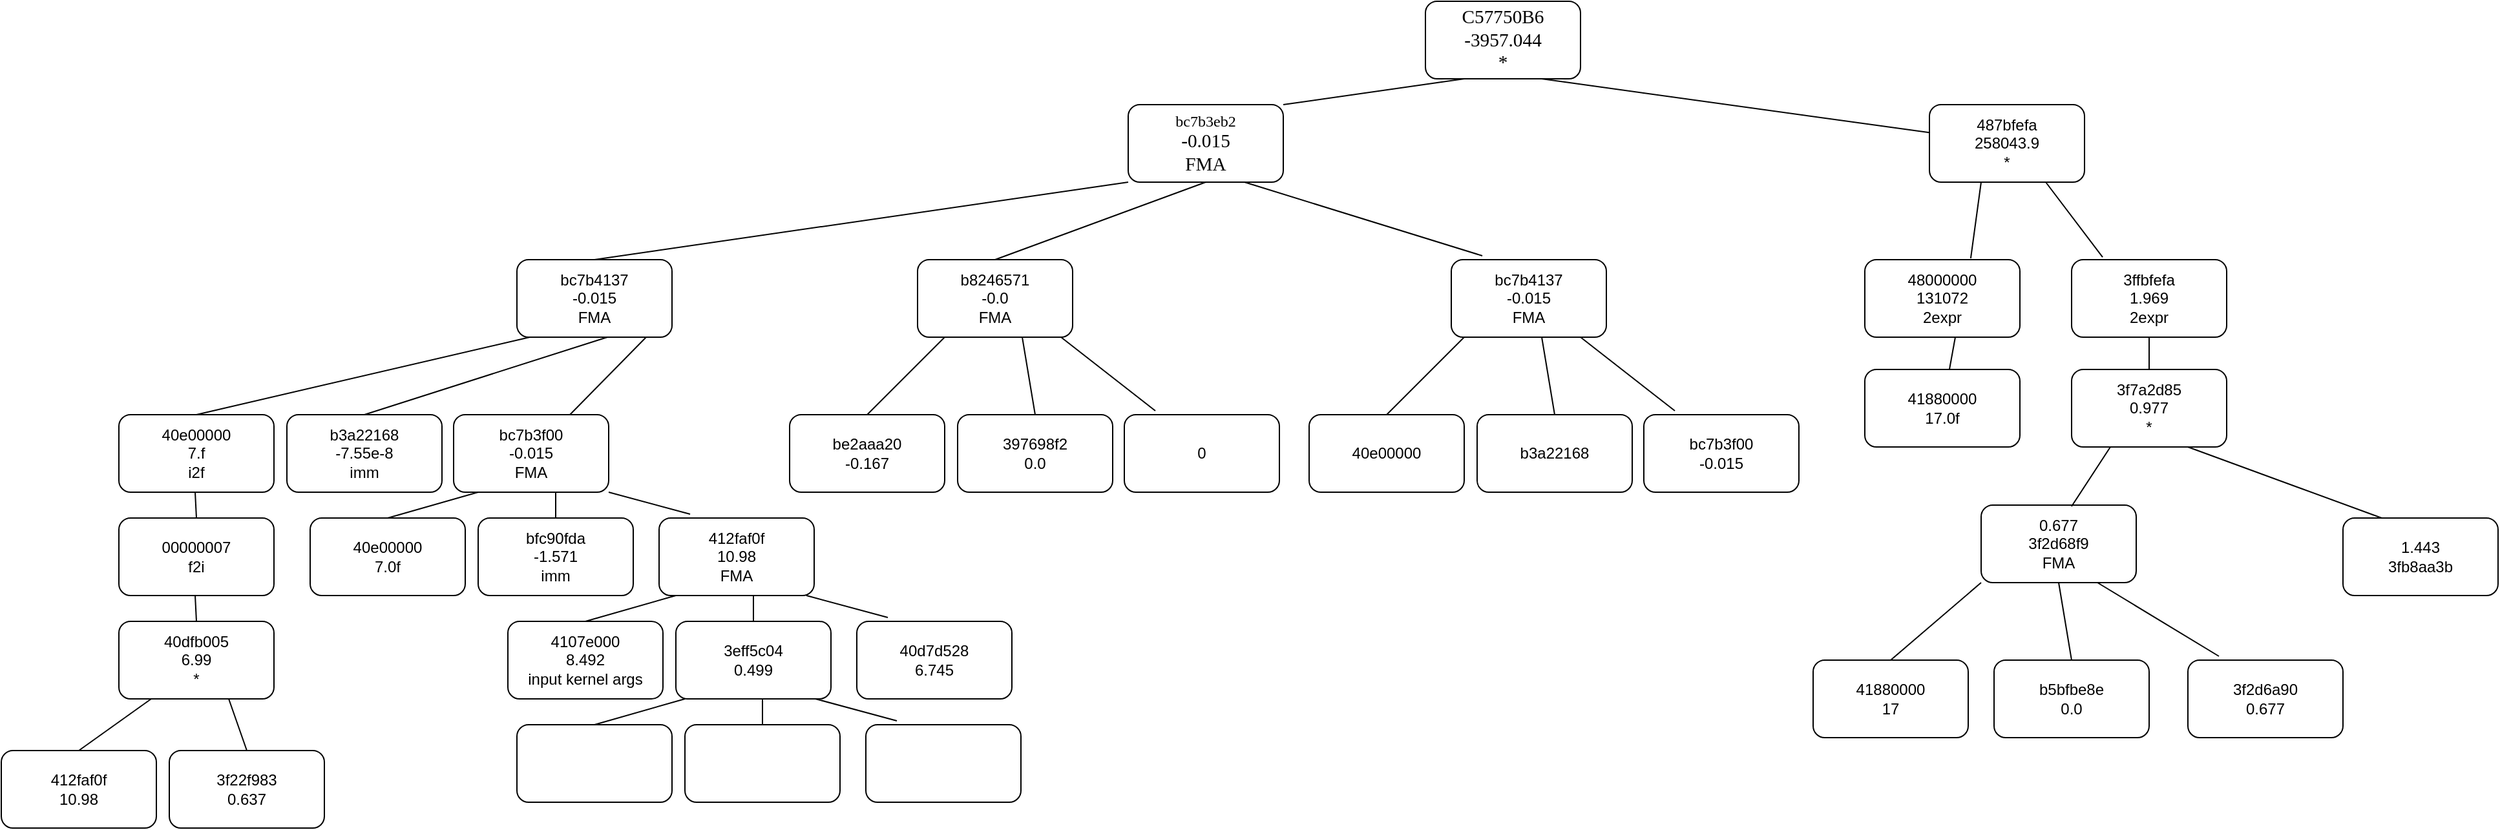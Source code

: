 <mxfile version="21.6.9" type="github">
  <diagram name="Page-1" id="10a91c8b-09ff-31b1-d368-03940ed4cc9e">
    <mxGraphModel dx="2332" dy="1108" grid="1" gridSize="10" guides="1" tooltips="1" connect="1" arrows="1" fold="1" page="1" pageScale="1" pageWidth="1100" pageHeight="850" background="none" math="0" shadow="0">
      <root>
        <mxCell id="0" />
        <mxCell id="1" parent="0" />
        <mxCell id="LB3D_sXBzz_esPVVZlD0-2" value="&lt;p style=&quot;margin:0in;font-family:Calibri;font-size:11.0pt&quot;&gt;C57750B6&lt;/p&gt;&lt;p style=&quot;margin:0in;font-family:Calibri;font-size:11.0pt&quot;&gt;-3957.044&lt;/p&gt;&lt;p lang=&quot;en-US&quot; style=&quot;margin:0in;font-family:Calibri;font-size:11.0pt&quot;&gt;*&lt;/p&gt;" style="rounded=1;whiteSpace=wrap;html=1;" vertex="1" parent="1">
          <mxGeometry x="560" y="140" width="120" height="60" as="geometry" />
        </mxCell>
        <mxCell id="LB3D_sXBzz_esPVVZlD0-3" value="&lt;p style=&quot;margin: 0in;&quot;&gt;&lt;font face=&quot;Calibri&quot;&gt;bc7b3eb2&lt;/font&gt;&lt;/p&gt;&lt;p style=&quot;margin: 0in;&quot;&gt;&lt;font face=&quot;Calibri&quot;&gt;&lt;span style=&quot;font-size: 14.667px;&quot;&gt;-0.015&lt;/span&gt;&lt;/font&gt;&lt;/p&gt;&lt;p style=&quot;margin: 0in;&quot;&gt;&lt;font face=&quot;Calibri&quot;&gt;&lt;span style=&quot;font-size: 14.667px;&quot;&gt;FMA&lt;/span&gt;&lt;/font&gt;&lt;/p&gt;" style="rounded=1;whiteSpace=wrap;html=1;" vertex="1" parent="1">
          <mxGeometry x="330" y="220" width="120" height="60" as="geometry" />
        </mxCell>
        <mxCell id="LB3D_sXBzz_esPVVZlD0-4" value="&lt;div&gt;487bfefa&lt;/div&gt;&lt;div&gt;258043.9&lt;/div&gt;&lt;div&gt;*&lt;/div&gt;" style="rounded=1;whiteSpace=wrap;html=1;" vertex="1" parent="1">
          <mxGeometry x="950" y="220" width="120" height="60" as="geometry" />
        </mxCell>
        <mxCell id="LB3D_sXBzz_esPVVZlD0-7" value="&lt;div&gt;bc7b4137&lt;/div&gt;&lt;div&gt;-0.015&lt;/div&gt;&lt;div&gt;FMA&lt;/div&gt;" style="rounded=1;whiteSpace=wrap;html=1;" vertex="1" parent="1">
          <mxGeometry x="-143" y="340" width="120" height="60" as="geometry" />
        </mxCell>
        <mxCell id="LB3D_sXBzz_esPVVZlD0-10" value="" style="endArrow=none;html=1;rounded=0;exitX=1;exitY=0;exitDx=0;exitDy=0;entryX=0.25;entryY=1;entryDx=0;entryDy=0;" edge="1" parent="1" source="LB3D_sXBzz_esPVVZlD0-3" target="LB3D_sXBzz_esPVVZlD0-2">
          <mxGeometry width="50" height="50" relative="1" as="geometry">
            <mxPoint x="450" y="250" as="sourcePoint" />
            <mxPoint x="500" y="200" as="targetPoint" />
          </mxGeometry>
        </mxCell>
        <mxCell id="LB3D_sXBzz_esPVVZlD0-11" value="" style="endArrow=none;html=1;rounded=0;entryX=0.75;entryY=1;entryDx=0;entryDy=0;" edge="1" parent="1" source="LB3D_sXBzz_esPVVZlD0-4" target="LB3D_sXBzz_esPVVZlD0-2">
          <mxGeometry width="50" height="50" relative="1" as="geometry">
            <mxPoint x="490" y="250" as="sourcePoint" />
            <mxPoint x="540" y="200" as="targetPoint" />
          </mxGeometry>
        </mxCell>
        <mxCell id="LB3D_sXBzz_esPVVZlD0-12" value="&lt;div&gt;bc7b4137&lt;/div&gt;&lt;div&gt;-0.015&lt;/div&gt;&lt;div&gt;FMA&lt;/div&gt;" style="rounded=1;whiteSpace=wrap;html=1;" vertex="1" parent="1">
          <mxGeometry x="580" y="340" width="120" height="60" as="geometry" />
        </mxCell>
        <mxCell id="LB3D_sXBzz_esPVVZlD0-13" value="&lt;div&gt;b8246571&lt;/div&gt;&lt;div&gt;-0.0&lt;/div&gt;&lt;div&gt;FMA&lt;/div&gt;" style="rounded=1;whiteSpace=wrap;html=1;" vertex="1" parent="1">
          <mxGeometry x="167" y="340" width="120" height="60" as="geometry" />
        </mxCell>
        <mxCell id="LB3D_sXBzz_esPVVZlD0-14" value="" style="endArrow=none;html=1;rounded=0;exitX=0.5;exitY=0;exitDx=0;exitDy=0;" edge="1" parent="1" source="LB3D_sXBzz_esPVVZlD0-7">
          <mxGeometry width="50" height="50" relative="1" as="geometry">
            <mxPoint x="280" y="300" as="sourcePoint" />
            <mxPoint x="330" y="280" as="targetPoint" />
          </mxGeometry>
        </mxCell>
        <mxCell id="LB3D_sXBzz_esPVVZlD0-15" value="" style="endArrow=none;html=1;rounded=0;exitX=0.5;exitY=0;exitDx=0;exitDy=0;entryX=0.5;entryY=1;entryDx=0;entryDy=0;" edge="1" parent="1" source="LB3D_sXBzz_esPVVZlD0-13" target="LB3D_sXBzz_esPVVZlD0-3">
          <mxGeometry width="50" height="50" relative="1" as="geometry">
            <mxPoint x="470" y="240" as="sourcePoint" />
            <mxPoint x="520" y="220" as="targetPoint" />
          </mxGeometry>
        </mxCell>
        <mxCell id="LB3D_sXBzz_esPVVZlD0-16" value="" style="endArrow=none;html=1;rounded=0;exitX=0.2;exitY=-0.05;exitDx=0;exitDy=0;entryX=0.75;entryY=1;entryDx=0;entryDy=0;exitPerimeter=0;" edge="1" parent="1" source="LB3D_sXBzz_esPVVZlD0-12" target="LB3D_sXBzz_esPVVZlD0-3">
          <mxGeometry width="50" height="50" relative="1" as="geometry">
            <mxPoint x="410" y="350" as="sourcePoint" />
            <mxPoint x="400" y="290" as="targetPoint" />
          </mxGeometry>
        </mxCell>
        <mxCell id="LB3D_sXBzz_esPVVZlD0-17" value="&lt;div&gt;48000000&lt;/div&gt;&lt;div&gt;131072&lt;/div&gt;&lt;div&gt;2expr&lt;/div&gt;" style="rounded=1;whiteSpace=wrap;html=1;" vertex="1" parent="1">
          <mxGeometry x="900" y="340" width="120" height="60" as="geometry" />
        </mxCell>
        <mxCell id="LB3D_sXBzz_esPVVZlD0-18" value="&lt;div&gt;3ffbfefa&lt;/div&gt;&lt;div&gt;1.969&lt;/div&gt;&lt;div&gt;2expr&lt;/div&gt;" style="rounded=1;whiteSpace=wrap;html=1;" vertex="1" parent="1">
          <mxGeometry x="1060" y="340" width="120" height="60" as="geometry" />
        </mxCell>
        <mxCell id="LB3D_sXBzz_esPVVZlD0-19" value="" style="endArrow=none;html=1;rounded=0;exitX=0.683;exitY=-0.017;exitDx=0;exitDy=0;exitPerimeter=0;" edge="1" parent="1" source="LB3D_sXBzz_esPVVZlD0-17">
          <mxGeometry width="50" height="50" relative="1" as="geometry">
            <mxPoint x="940" y="330" as="sourcePoint" />
            <mxPoint x="990" y="280" as="targetPoint" />
          </mxGeometry>
        </mxCell>
        <mxCell id="LB3D_sXBzz_esPVVZlD0-20" value="" style="endArrow=none;html=1;rounded=0;exitX=0.2;exitY=-0.033;exitDx=0;exitDy=0;exitPerimeter=0;entryX=0.75;entryY=1;entryDx=0;entryDy=0;" edge="1" parent="1" source="LB3D_sXBzz_esPVVZlD0-18" target="LB3D_sXBzz_esPVVZlD0-4">
          <mxGeometry width="50" height="50" relative="1" as="geometry">
            <mxPoint x="992" y="349" as="sourcePoint" />
            <mxPoint x="1000" y="290" as="targetPoint" />
          </mxGeometry>
        </mxCell>
        <mxCell id="LB3D_sXBzz_esPVVZlD0-21" value="&lt;div&gt;41880000&lt;/div&gt;&lt;div&gt;17.0f&lt;/div&gt;" style="rounded=1;whiteSpace=wrap;html=1;" vertex="1" parent="1">
          <mxGeometry x="900" y="425" width="120" height="60" as="geometry" />
        </mxCell>
        <mxCell id="LB3D_sXBzz_esPVVZlD0-22" value="3f7a2d85&lt;br&gt;0.977&lt;br&gt;*" style="rounded=1;whiteSpace=wrap;html=1;" vertex="1" parent="1">
          <mxGeometry x="1060" y="425" width="120" height="60" as="geometry" />
        </mxCell>
        <mxCell id="LB3D_sXBzz_esPVVZlD0-23" value="" style="endArrow=none;html=1;rounded=0;" edge="1" parent="1" source="LB3D_sXBzz_esPVVZlD0-21">
          <mxGeometry width="50" height="50" relative="1" as="geometry">
            <mxPoint x="920" y="450" as="sourcePoint" />
            <mxPoint x="970" y="400" as="targetPoint" />
          </mxGeometry>
        </mxCell>
        <mxCell id="LB3D_sXBzz_esPVVZlD0-24" value="" style="endArrow=none;html=1;rounded=0;entryX=0.5;entryY=1;entryDx=0;entryDy=0;exitX=0.5;exitY=0;exitDx=0;exitDy=0;" edge="1" parent="1" source="LB3D_sXBzz_esPVVZlD0-22" target="LB3D_sXBzz_esPVVZlD0-18">
          <mxGeometry width="50" height="50" relative="1" as="geometry">
            <mxPoint x="975" y="435" as="sourcePoint" />
            <mxPoint x="980" y="410" as="targetPoint" />
          </mxGeometry>
        </mxCell>
        <mxCell id="LB3D_sXBzz_esPVVZlD0-25" value="&lt;div&gt;0.677&lt;/div&gt;&lt;div&gt;3f2d68f9&lt;/div&gt;&lt;div&gt;FMA&lt;/div&gt;" style="rounded=1;whiteSpace=wrap;html=1;" vertex="1" parent="1">
          <mxGeometry x="990" y="530" width="120" height="60" as="geometry" />
        </mxCell>
        <mxCell id="LB3D_sXBzz_esPVVZlD0-26" value="&lt;div&gt;1.443&lt;/div&gt;&lt;div&gt;3fb8aa3b&lt;/div&gt;" style="rounded=1;whiteSpace=wrap;html=1;" vertex="1" parent="1">
          <mxGeometry x="1270" y="540" width="120" height="60" as="geometry" />
        </mxCell>
        <mxCell id="LB3D_sXBzz_esPVVZlD0-27" value="" style="endArrow=none;html=1;rounded=0;entryX=0.25;entryY=1;entryDx=0;entryDy=0;exitX=0.583;exitY=0.017;exitDx=0;exitDy=0;exitPerimeter=0;" edge="1" parent="1" source="LB3D_sXBzz_esPVVZlD0-25" target="LB3D_sXBzz_esPVVZlD0-22">
          <mxGeometry width="50" height="50" relative="1" as="geometry">
            <mxPoint x="1040" y="540" as="sourcePoint" />
            <mxPoint x="1090" y="490" as="targetPoint" />
          </mxGeometry>
        </mxCell>
        <mxCell id="LB3D_sXBzz_esPVVZlD0-28" value="" style="endArrow=none;html=1;rounded=0;entryX=0.75;entryY=1;entryDx=0;entryDy=0;exitX=0.25;exitY=0;exitDx=0;exitDy=0;" edge="1" parent="1" source="LB3D_sXBzz_esPVVZlD0-26" target="LB3D_sXBzz_esPVVZlD0-22">
          <mxGeometry width="50" height="50" relative="1" as="geometry">
            <mxPoint x="1070" y="541" as="sourcePoint" />
            <mxPoint x="1100" y="495" as="targetPoint" />
          </mxGeometry>
        </mxCell>
        <mxCell id="LB3D_sXBzz_esPVVZlD0-29" value="41880000&lt;br&gt;17" style="rounded=1;whiteSpace=wrap;html=1;" vertex="1" parent="1">
          <mxGeometry x="860" y="650" width="120" height="60" as="geometry" />
        </mxCell>
        <mxCell id="LB3D_sXBzz_esPVVZlD0-30" value="3f2d6a90&lt;br&gt;0.677" style="rounded=1;whiteSpace=wrap;html=1;" vertex="1" parent="1">
          <mxGeometry x="1150" y="650" width="120" height="60" as="geometry" />
        </mxCell>
        <mxCell id="LB3D_sXBzz_esPVVZlD0-31" value="b5bfbe8e&lt;br&gt;0.0" style="rounded=1;whiteSpace=wrap;html=1;" vertex="1" parent="1">
          <mxGeometry x="1000" y="650" width="120" height="60" as="geometry" />
        </mxCell>
        <mxCell id="LB3D_sXBzz_esPVVZlD0-32" value="" style="endArrow=none;html=1;rounded=0;exitX=0.5;exitY=0;exitDx=0;exitDy=0;" edge="1" parent="1" source="LB3D_sXBzz_esPVVZlD0-29">
          <mxGeometry width="50" height="50" relative="1" as="geometry">
            <mxPoint x="940" y="610" as="sourcePoint" />
            <mxPoint x="990" y="590" as="targetPoint" />
          </mxGeometry>
        </mxCell>
        <mxCell id="LB3D_sXBzz_esPVVZlD0-33" value="" style="endArrow=none;html=1;rounded=0;exitX=0.5;exitY=0;exitDx=0;exitDy=0;entryX=0.5;entryY=1;entryDx=0;entryDy=0;" edge="1" parent="1" source="LB3D_sXBzz_esPVVZlD0-31">
          <mxGeometry width="50" height="50" relative="1" as="geometry">
            <mxPoint x="1130" y="550" as="sourcePoint" />
            <mxPoint x="1050" y="590" as="targetPoint" />
          </mxGeometry>
        </mxCell>
        <mxCell id="LB3D_sXBzz_esPVVZlD0-34" value="" style="endArrow=none;html=1;rounded=0;exitX=0.2;exitY=-0.05;exitDx=0;exitDy=0;entryX=0.75;entryY=1;entryDx=0;entryDy=0;exitPerimeter=0;" edge="1" parent="1" source="LB3D_sXBzz_esPVVZlD0-30">
          <mxGeometry width="50" height="50" relative="1" as="geometry">
            <mxPoint x="1070" y="660" as="sourcePoint" />
            <mxPoint x="1080" y="590" as="targetPoint" />
          </mxGeometry>
        </mxCell>
        <mxCell id="LB3D_sXBzz_esPVVZlD0-35" value="40e00000&lt;br&gt;7.f&lt;br&gt;i2f" style="rounded=1;whiteSpace=wrap;html=1;" vertex="1" parent="1">
          <mxGeometry x="-451" y="460" width="120" height="60" as="geometry" />
        </mxCell>
        <mxCell id="LB3D_sXBzz_esPVVZlD0-36" value="bc7b3f00&lt;br&gt;-0.015&lt;br&gt;FMA" style="rounded=1;whiteSpace=wrap;html=1;" vertex="1" parent="1">
          <mxGeometry x="-192" y="460" width="120" height="60" as="geometry" />
        </mxCell>
        <mxCell id="LB3D_sXBzz_esPVVZlD0-37" value="b3a22168&lt;br&gt;-7.55e-8&lt;br&gt;imm" style="rounded=1;whiteSpace=wrap;html=1;" vertex="1" parent="1">
          <mxGeometry x="-321" y="460" width="120" height="60" as="geometry" />
        </mxCell>
        <mxCell id="LB3D_sXBzz_esPVVZlD0-38" value="" style="endArrow=none;html=1;rounded=0;exitX=0.5;exitY=0;exitDx=0;exitDy=0;" edge="1" parent="1" source="LB3D_sXBzz_esPVVZlD0-35">
          <mxGeometry width="50" height="50" relative="1" as="geometry">
            <mxPoint x="-183" y="420" as="sourcePoint" />
            <mxPoint x="-133" y="400" as="targetPoint" />
          </mxGeometry>
        </mxCell>
        <mxCell id="LB3D_sXBzz_esPVVZlD0-39" value="" style="endArrow=none;html=1;rounded=0;exitX=0.5;exitY=0;exitDx=0;exitDy=0;entryX=0.5;entryY=1;entryDx=0;entryDy=0;" edge="1" parent="1" source="LB3D_sXBzz_esPVVZlD0-37">
          <mxGeometry width="50" height="50" relative="1" as="geometry">
            <mxPoint x="7" y="360" as="sourcePoint" />
            <mxPoint x="-73" y="400" as="targetPoint" />
          </mxGeometry>
        </mxCell>
        <mxCell id="LB3D_sXBzz_esPVVZlD0-40" value="" style="endArrow=none;html=1;rounded=0;exitX=0.75;exitY=0;exitDx=0;exitDy=0;entryX=0.75;entryY=1;entryDx=0;entryDy=0;" edge="1" parent="1" source="LB3D_sXBzz_esPVVZlD0-36">
          <mxGeometry width="50" height="50" relative="1" as="geometry">
            <mxPoint x="-53" y="470" as="sourcePoint" />
            <mxPoint x="-43" y="400" as="targetPoint" />
          </mxGeometry>
        </mxCell>
        <mxCell id="LB3D_sXBzz_esPVVZlD0-41" value="be2aaa20&lt;br&gt;-0.167" style="rounded=1;whiteSpace=wrap;html=1;" vertex="1" parent="1">
          <mxGeometry x="68" y="460" width="120" height="60" as="geometry" />
        </mxCell>
        <mxCell id="LB3D_sXBzz_esPVVZlD0-42" value="0" style="rounded=1;whiteSpace=wrap;html=1;" vertex="1" parent="1">
          <mxGeometry x="327" y="460" width="120" height="60" as="geometry" />
        </mxCell>
        <mxCell id="LB3D_sXBzz_esPVVZlD0-43" value="397698f2&lt;br&gt;0.0" style="rounded=1;whiteSpace=wrap;html=1;" vertex="1" parent="1">
          <mxGeometry x="198" y="460" width="120" height="60" as="geometry" />
        </mxCell>
        <mxCell id="LB3D_sXBzz_esPVVZlD0-44" value="" style="endArrow=none;html=1;rounded=0;exitX=0.5;exitY=0;exitDx=0;exitDy=0;" edge="1" parent="1" source="LB3D_sXBzz_esPVVZlD0-41">
          <mxGeometry width="50" height="50" relative="1" as="geometry">
            <mxPoint x="138" y="420" as="sourcePoint" />
            <mxPoint x="188" y="400" as="targetPoint" />
          </mxGeometry>
        </mxCell>
        <mxCell id="LB3D_sXBzz_esPVVZlD0-45" value="" style="endArrow=none;html=1;rounded=0;exitX=0.5;exitY=0;exitDx=0;exitDy=0;entryX=0.5;entryY=1;entryDx=0;entryDy=0;" edge="1" parent="1" source="LB3D_sXBzz_esPVVZlD0-43">
          <mxGeometry width="50" height="50" relative="1" as="geometry">
            <mxPoint x="328" y="360" as="sourcePoint" />
            <mxPoint x="248" y="400" as="targetPoint" />
          </mxGeometry>
        </mxCell>
        <mxCell id="LB3D_sXBzz_esPVVZlD0-46" value="" style="endArrow=none;html=1;rounded=0;exitX=0.2;exitY=-0.05;exitDx=0;exitDy=0;entryX=0.75;entryY=1;entryDx=0;entryDy=0;exitPerimeter=0;" edge="1" parent="1" source="LB3D_sXBzz_esPVVZlD0-42">
          <mxGeometry width="50" height="50" relative="1" as="geometry">
            <mxPoint x="268" y="470" as="sourcePoint" />
            <mxPoint x="278" y="400" as="targetPoint" />
          </mxGeometry>
        </mxCell>
        <mxCell id="LB3D_sXBzz_esPVVZlD0-47" value="40e00000" style="rounded=1;whiteSpace=wrap;html=1;" vertex="1" parent="1">
          <mxGeometry x="470" y="460" width="120" height="60" as="geometry" />
        </mxCell>
        <mxCell id="LB3D_sXBzz_esPVVZlD0-48" value="bc7b3f00&lt;br&gt;-0.015" style="rounded=1;whiteSpace=wrap;html=1;" vertex="1" parent="1">
          <mxGeometry x="729" y="460" width="120" height="60" as="geometry" />
        </mxCell>
        <mxCell id="LB3D_sXBzz_esPVVZlD0-49" value="b3a22168" style="rounded=1;whiteSpace=wrap;html=1;" vertex="1" parent="1">
          <mxGeometry x="600" y="460" width="120" height="60" as="geometry" />
        </mxCell>
        <mxCell id="LB3D_sXBzz_esPVVZlD0-50" value="" style="endArrow=none;html=1;rounded=0;exitX=0.5;exitY=0;exitDx=0;exitDy=0;" edge="1" parent="1" source="LB3D_sXBzz_esPVVZlD0-47">
          <mxGeometry width="50" height="50" relative="1" as="geometry">
            <mxPoint x="540" y="420" as="sourcePoint" />
            <mxPoint x="590" y="400" as="targetPoint" />
          </mxGeometry>
        </mxCell>
        <mxCell id="LB3D_sXBzz_esPVVZlD0-51" value="" style="endArrow=none;html=1;rounded=0;exitX=0.5;exitY=0;exitDx=0;exitDy=0;entryX=0.5;entryY=1;entryDx=0;entryDy=0;" edge="1" parent="1" source="LB3D_sXBzz_esPVVZlD0-49">
          <mxGeometry width="50" height="50" relative="1" as="geometry">
            <mxPoint x="730" y="360" as="sourcePoint" />
            <mxPoint x="650" y="400" as="targetPoint" />
          </mxGeometry>
        </mxCell>
        <mxCell id="LB3D_sXBzz_esPVVZlD0-52" value="" style="endArrow=none;html=1;rounded=0;exitX=0.2;exitY=-0.05;exitDx=0;exitDy=0;entryX=0.75;entryY=1;entryDx=0;entryDy=0;exitPerimeter=0;" edge="1" parent="1" source="LB3D_sXBzz_esPVVZlD0-48">
          <mxGeometry width="50" height="50" relative="1" as="geometry">
            <mxPoint x="670" y="470" as="sourcePoint" />
            <mxPoint x="680" y="400" as="targetPoint" />
          </mxGeometry>
        </mxCell>
        <mxCell id="LB3D_sXBzz_esPVVZlD0-53" value="00000007&lt;br&gt;f2i" style="rounded=1;whiteSpace=wrap;html=1;" vertex="1" parent="1">
          <mxGeometry x="-451" y="540" width="120" height="60" as="geometry" />
        </mxCell>
        <mxCell id="LB3D_sXBzz_esPVVZlD0-54" value="" style="endArrow=none;html=1;rounded=0;exitX=0.5;exitY=0;exitDx=0;exitDy=0;" edge="1" parent="1" source="LB3D_sXBzz_esPVVZlD0-53">
          <mxGeometry width="50" height="50" relative="1" as="geometry">
            <mxPoint x="-442" y="570" as="sourcePoint" />
            <mxPoint x="-392" y="520" as="targetPoint" />
          </mxGeometry>
        </mxCell>
        <mxCell id="LB3D_sXBzz_esPVVZlD0-55" value="40dfb005&lt;br&gt;6.99&lt;br&gt;*" style="rounded=1;whiteSpace=wrap;html=1;" vertex="1" parent="1">
          <mxGeometry x="-451" y="620" width="120" height="60" as="geometry" />
        </mxCell>
        <mxCell id="LB3D_sXBzz_esPVVZlD0-56" value="" style="endArrow=none;html=1;rounded=0;exitX=0.5;exitY=0;exitDx=0;exitDy=0;" edge="1" parent="1" source="LB3D_sXBzz_esPVVZlD0-55">
          <mxGeometry width="50" height="50" relative="1" as="geometry">
            <mxPoint x="-442" y="650" as="sourcePoint" />
            <mxPoint x="-392" y="600" as="targetPoint" />
          </mxGeometry>
        </mxCell>
        <mxCell id="LB3D_sXBzz_esPVVZlD0-57" value="412faf0f&lt;br&gt;10.98" style="rounded=1;whiteSpace=wrap;html=1;" vertex="1" parent="1">
          <mxGeometry x="-542" y="720" width="120" height="60" as="geometry" />
        </mxCell>
        <mxCell id="LB3D_sXBzz_esPVVZlD0-58" value="3f22f983&lt;br&gt;0.637" style="rounded=1;whiteSpace=wrap;html=1;" vertex="1" parent="1">
          <mxGeometry x="-412" y="720" width="120" height="60" as="geometry" />
        </mxCell>
        <mxCell id="LB3D_sXBzz_esPVVZlD0-59" value="" style="endArrow=none;html=1;rounded=0;exitX=0.5;exitY=0;exitDx=0;exitDy=0;" edge="1" parent="1" source="LB3D_sXBzz_esPVVZlD0-57">
          <mxGeometry width="50" height="50" relative="1" as="geometry">
            <mxPoint x="-476" y="700" as="sourcePoint" />
            <mxPoint x="-426" y="680" as="targetPoint" />
          </mxGeometry>
        </mxCell>
        <mxCell id="LB3D_sXBzz_esPVVZlD0-60" value="" style="endArrow=none;html=1;rounded=0;exitX=0.5;exitY=0;exitDx=0;exitDy=0;entryX=0.5;entryY=1;entryDx=0;entryDy=0;" edge="1" parent="1" source="LB3D_sXBzz_esPVVZlD0-58">
          <mxGeometry width="50" height="50" relative="1" as="geometry">
            <mxPoint x="-286" y="640" as="sourcePoint" />
            <mxPoint x="-366" y="680" as="targetPoint" />
          </mxGeometry>
        </mxCell>
        <mxCell id="LB3D_sXBzz_esPVVZlD0-61" value="40e00000&lt;br&gt;7.0f" style="rounded=1;whiteSpace=wrap;html=1;" vertex="1" parent="1">
          <mxGeometry x="-303" y="540" width="120" height="60" as="geometry" />
        </mxCell>
        <mxCell id="LB3D_sXBzz_esPVVZlD0-62" value="412faf0f&lt;br&gt;10.98&lt;br&gt;FMA" style="rounded=1;whiteSpace=wrap;html=1;" vertex="1" parent="1">
          <mxGeometry x="-33" y="540" width="120" height="60" as="geometry" />
        </mxCell>
        <mxCell id="LB3D_sXBzz_esPVVZlD0-63" value="bfc90fda&lt;br&gt;-1.571&lt;br&gt;imm" style="rounded=1;whiteSpace=wrap;html=1;" vertex="1" parent="1">
          <mxGeometry x="-173" y="540" width="120" height="60" as="geometry" />
        </mxCell>
        <mxCell id="LB3D_sXBzz_esPVVZlD0-64" value="" style="endArrow=none;html=1;rounded=0;exitX=0.5;exitY=0;exitDx=0;exitDy=0;" edge="1" parent="1" source="LB3D_sXBzz_esPVVZlD0-61">
          <mxGeometry width="50" height="50" relative="1" as="geometry">
            <mxPoint x="-223" y="540" as="sourcePoint" />
            <mxPoint x="-173" y="520" as="targetPoint" />
          </mxGeometry>
        </mxCell>
        <mxCell id="LB3D_sXBzz_esPVVZlD0-65" value="" style="endArrow=none;html=1;rounded=0;exitX=0.5;exitY=0;exitDx=0;exitDy=0;entryX=0.5;entryY=1;entryDx=0;entryDy=0;" edge="1" parent="1" source="LB3D_sXBzz_esPVVZlD0-63">
          <mxGeometry width="50" height="50" relative="1" as="geometry">
            <mxPoint x="-33" y="480" as="sourcePoint" />
            <mxPoint x="-113" y="520" as="targetPoint" />
          </mxGeometry>
        </mxCell>
        <mxCell id="LB3D_sXBzz_esPVVZlD0-66" value="" style="endArrow=none;html=1;rounded=0;exitX=0.2;exitY=-0.05;exitDx=0;exitDy=0;entryX=0.75;entryY=1;entryDx=0;entryDy=0;exitPerimeter=0;" edge="1" parent="1" source="LB3D_sXBzz_esPVVZlD0-62">
          <mxGeometry width="50" height="50" relative="1" as="geometry">
            <mxPoint x="-82" y="590" as="sourcePoint" />
            <mxPoint x="-72" y="520" as="targetPoint" />
          </mxGeometry>
        </mxCell>
        <mxCell id="LB3D_sXBzz_esPVVZlD0-67" value="4107e000&lt;br&gt;8.492&lt;br&gt;input kernel args" style="rounded=1;whiteSpace=wrap;html=1;" vertex="1" parent="1">
          <mxGeometry x="-150" y="620" width="120" height="60" as="geometry" />
        </mxCell>
        <mxCell id="LB3D_sXBzz_esPVVZlD0-68" value="40d7d528&lt;br&gt;6.745" style="rounded=1;whiteSpace=wrap;html=1;" vertex="1" parent="1">
          <mxGeometry x="120" y="620" width="120" height="60" as="geometry" />
        </mxCell>
        <mxCell id="LB3D_sXBzz_esPVVZlD0-69" value="3eff5c04&lt;br&gt;0.499" style="rounded=1;whiteSpace=wrap;html=1;" vertex="1" parent="1">
          <mxGeometry x="-20" y="620" width="120" height="60" as="geometry" />
        </mxCell>
        <mxCell id="LB3D_sXBzz_esPVVZlD0-70" value="" style="endArrow=none;html=1;rounded=0;exitX=0.5;exitY=0;exitDx=0;exitDy=0;" edge="1" parent="1" source="LB3D_sXBzz_esPVVZlD0-67">
          <mxGeometry width="50" height="50" relative="1" as="geometry">
            <mxPoint x="-70" y="620" as="sourcePoint" />
            <mxPoint x="-20" y="600" as="targetPoint" />
          </mxGeometry>
        </mxCell>
        <mxCell id="LB3D_sXBzz_esPVVZlD0-71" value="" style="endArrow=none;html=1;rounded=0;exitX=0.5;exitY=0;exitDx=0;exitDy=0;entryX=0.5;entryY=1;entryDx=0;entryDy=0;" edge="1" parent="1" source="LB3D_sXBzz_esPVVZlD0-69">
          <mxGeometry width="50" height="50" relative="1" as="geometry">
            <mxPoint x="120" y="560" as="sourcePoint" />
            <mxPoint x="40" y="600" as="targetPoint" />
          </mxGeometry>
        </mxCell>
        <mxCell id="LB3D_sXBzz_esPVVZlD0-72" value="" style="endArrow=none;html=1;rounded=0;exitX=0.2;exitY=-0.05;exitDx=0;exitDy=0;entryX=0.75;entryY=1;entryDx=0;entryDy=0;exitPerimeter=0;" edge="1" parent="1" source="LB3D_sXBzz_esPVVZlD0-68">
          <mxGeometry width="50" height="50" relative="1" as="geometry">
            <mxPoint x="71" y="670" as="sourcePoint" />
            <mxPoint x="81" y="600" as="targetPoint" />
          </mxGeometry>
        </mxCell>
        <mxCell id="LB3D_sXBzz_esPVVZlD0-73" value="" style="rounded=1;whiteSpace=wrap;html=1;" vertex="1" parent="1">
          <mxGeometry x="-143" y="700" width="120" height="60" as="geometry" />
        </mxCell>
        <mxCell id="LB3D_sXBzz_esPVVZlD0-74" value="" style="rounded=1;whiteSpace=wrap;html=1;" vertex="1" parent="1">
          <mxGeometry x="127" y="700" width="120" height="60" as="geometry" />
        </mxCell>
        <mxCell id="LB3D_sXBzz_esPVVZlD0-75" value="" style="rounded=1;whiteSpace=wrap;html=1;" vertex="1" parent="1">
          <mxGeometry x="-13" y="700" width="120" height="60" as="geometry" />
        </mxCell>
        <mxCell id="LB3D_sXBzz_esPVVZlD0-76" value="" style="endArrow=none;html=1;rounded=0;exitX=0.5;exitY=0;exitDx=0;exitDy=0;" edge="1" parent="1" source="LB3D_sXBzz_esPVVZlD0-73">
          <mxGeometry width="50" height="50" relative="1" as="geometry">
            <mxPoint x="-63" y="700" as="sourcePoint" />
            <mxPoint x="-13" y="680" as="targetPoint" />
          </mxGeometry>
        </mxCell>
        <mxCell id="LB3D_sXBzz_esPVVZlD0-77" value="" style="endArrow=none;html=1;rounded=0;exitX=0.5;exitY=0;exitDx=0;exitDy=0;entryX=0.5;entryY=1;entryDx=0;entryDy=0;" edge="1" parent="1" source="LB3D_sXBzz_esPVVZlD0-75">
          <mxGeometry width="50" height="50" relative="1" as="geometry">
            <mxPoint x="127" y="640" as="sourcePoint" />
            <mxPoint x="47" y="680" as="targetPoint" />
          </mxGeometry>
        </mxCell>
        <mxCell id="LB3D_sXBzz_esPVVZlD0-78" value="" style="endArrow=none;html=1;rounded=0;exitX=0.2;exitY=-0.05;exitDx=0;exitDy=0;entryX=0.75;entryY=1;entryDx=0;entryDy=0;exitPerimeter=0;" edge="1" parent="1" source="LB3D_sXBzz_esPVVZlD0-74">
          <mxGeometry width="50" height="50" relative="1" as="geometry">
            <mxPoint x="78" y="750" as="sourcePoint" />
            <mxPoint x="88" y="680" as="targetPoint" />
          </mxGeometry>
        </mxCell>
      </root>
    </mxGraphModel>
  </diagram>
</mxfile>
